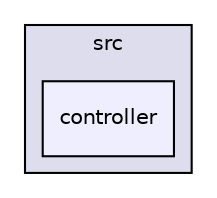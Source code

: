 digraph "C:/Users/Admin/jan/workspace/TicTacToeViewAndController/src/controller" {
  compound=true
  node [ fontsize="10", fontname="Helvetica"];
  edge [ labelfontsize="10", labelfontname="Helvetica"];
  subgraph clusterdir_68267d1309a1af8e8297ef4c3efbcdba {
    graph [ bgcolor="#ddddee", pencolor="black", label="src" fontname="Helvetica", fontsize="10", URL="dir_68267d1309a1af8e8297ef4c3efbcdba.html"]
  dir_41ef5d8a90b9cc03a02949a5c062e6f0 [shape=box, label="controller", style="filled", fillcolor="#eeeeff", pencolor="black", URL="dir_41ef5d8a90b9cc03a02949a5c062e6f0.html"];
  }
}
